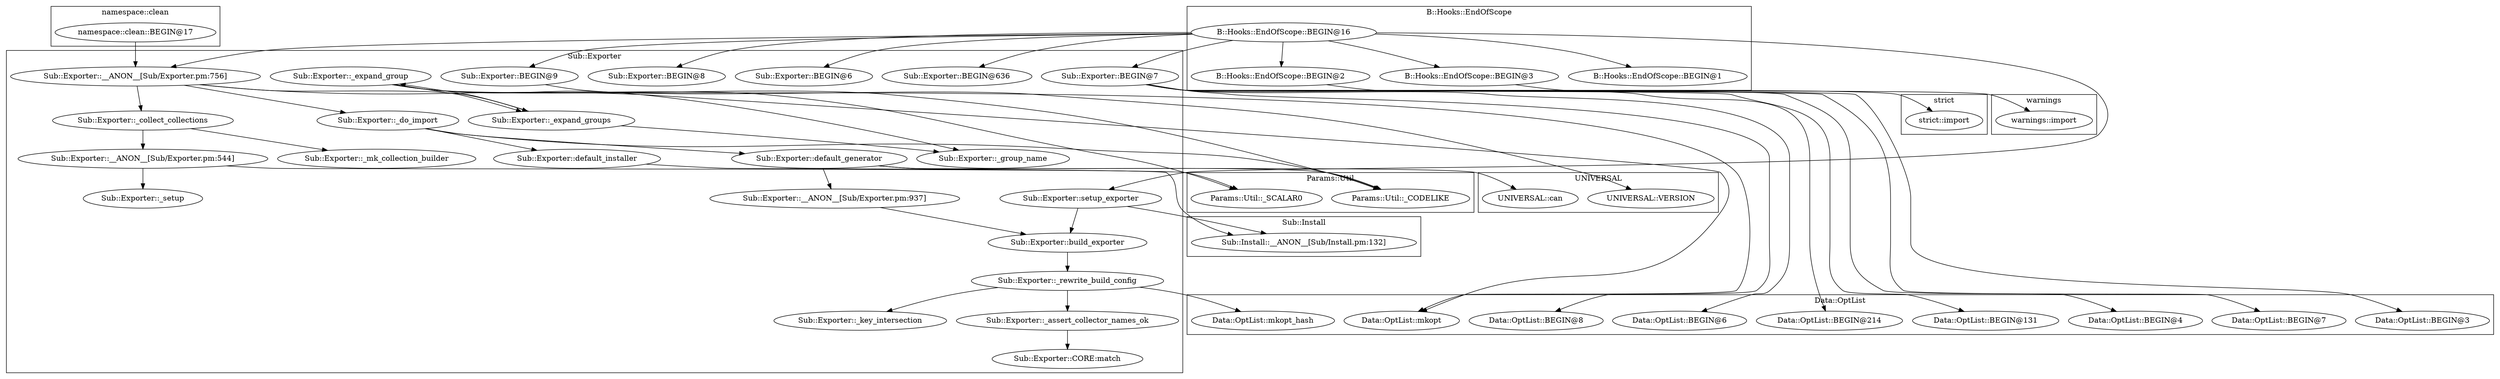 digraph {
graph [overlap=false]
subgraph cluster_Sub_Exporter {
	label="Sub::Exporter";
	"Sub::Exporter::_expand_group";
	"Sub::Exporter::__ANON__[Sub/Exporter.pm:756]";
	"Sub::Exporter::__ANON__[Sub/Exporter.pm:544]";
	"Sub::Exporter::BEGIN@6";
	"Sub::Exporter::_collect_collections";
	"Sub::Exporter::default_generator";
	"Sub::Exporter::build_exporter";
	"Sub::Exporter::BEGIN@8";
	"Sub::Exporter::_do_import";
	"Sub::Exporter::BEGIN@9";
	"Sub::Exporter::__ANON__[Sub/Exporter.pm:937]";
	"Sub::Exporter::_expand_groups";
	"Sub::Exporter::default_installer";
	"Sub::Exporter::_assert_collector_names_ok";
	"Sub::Exporter::setup_exporter";
	"Sub::Exporter::_key_intersection";
	"Sub::Exporter::CORE:match";
	"Sub::Exporter::_rewrite_build_config";
	"Sub::Exporter::_mk_collection_builder";
	"Sub::Exporter::BEGIN@7";
	"Sub::Exporter::_group_name";
	"Sub::Exporter::_setup";
	"Sub::Exporter::BEGIN@636";
}
subgraph cluster_warnings {
	label="warnings";
	"warnings::import";
}
subgraph cluster_Data_OptList {
	label="Data::OptList";
	"Data::OptList::BEGIN@214";
	"Data::OptList::mkopt_hash";
	"Data::OptList::BEGIN@131";
	"Data::OptList::mkopt";
	"Data::OptList::BEGIN@4";
	"Data::OptList::BEGIN@7";
	"Data::OptList::BEGIN@3";
	"Data::OptList::BEGIN@8";
	"Data::OptList::BEGIN@6";
}
subgraph cluster_strict {
	label="strict";
	"strict::import";
}
subgraph cluster_UNIVERSAL {
	label="UNIVERSAL";
	"UNIVERSAL::VERSION";
	"UNIVERSAL::can";
}
subgraph cluster_Params_Util {
	label="Params::Util";
	"Params::Util::_SCALAR0";
	"Params::Util::_CODELIKE";
}
subgraph cluster_B_Hooks_EndOfScope {
	label="B::Hooks::EndOfScope";
	"B::Hooks::EndOfScope::BEGIN@16";
	"B::Hooks::EndOfScope::BEGIN@2";
	"B::Hooks::EndOfScope::BEGIN@3";
	"B::Hooks::EndOfScope::BEGIN@1";
}
subgraph cluster_namespace_clean {
	label="namespace::clean";
	"namespace::clean::BEGIN@17";
}
subgraph cluster_Sub_Install {
	label="Sub::Install";
	"Sub::Install::__ANON__[Sub/Install.pm:132]";
}
"Sub::Exporter::_do_import" -> "Sub::Exporter::default_generator";
"Sub::Exporter::default_generator" -> "Sub::Exporter::__ANON__[Sub/Exporter.pm:937]";
"Sub::Exporter::_do_import" -> "Sub::Exporter::default_installer";
"Sub::Exporter::BEGIN@7" -> "Data::OptList::BEGIN@4";
"Sub::Exporter::BEGIN@7" -> "Data::OptList::BEGIN@7";
"B::Hooks::EndOfScope::BEGIN@16" -> "Sub::Exporter::setup_exporter";
"Sub::Exporter::BEGIN@7" -> "Data::OptList::BEGIN@8";
"Sub::Exporter::default_generator" -> "UNIVERSAL::can";
"Sub::Exporter::__ANON__[Sub/Exporter.pm:544]" -> "Sub::Exporter::_setup";
"B::Hooks::EndOfScope::BEGIN@16" -> "Sub::Exporter::__ANON__[Sub/Exporter.pm:756]";
"namespace::clean::BEGIN@17" -> "Sub::Exporter::__ANON__[Sub/Exporter.pm:756]";
"B::Hooks::EndOfScope::BEGIN@16" -> "Sub::Exporter::BEGIN@6";
"Sub::Exporter::BEGIN@7" -> "Data::OptList::BEGIN@3";
"B::Hooks::EndOfScope::BEGIN@16" -> "B::Hooks::EndOfScope::BEGIN@3";
"Sub::Exporter::__ANON__[Sub/Exporter.pm:937]" -> "Sub::Exporter::build_exporter";
"Sub::Exporter::setup_exporter" -> "Sub::Exporter::build_exporter";
"Sub::Exporter::BEGIN@7" -> "Data::OptList::BEGIN@6";
"B::Hooks::EndOfScope::BEGIN@16" -> "Sub::Exporter::BEGIN@9";
"B::Hooks::EndOfScope::BEGIN@3" -> "warnings::import";
"Sub::Exporter::_rewrite_build_config" -> "Sub::Exporter::_assert_collector_names_ok";
"Sub::Exporter::_expand_groups" -> "Sub::Exporter::_group_name";
"Sub::Exporter::_expand_group" -> "Sub::Exporter::_group_name";
"Sub::Exporter::BEGIN@7" -> "Data::OptList::BEGIN@214";
"Sub::Exporter::_expand_groups" -> "Sub::Exporter::_expand_group";
"B::Hooks::EndOfScope::BEGIN@16" -> "B::Hooks::EndOfScope::BEGIN@1";
"Sub::Exporter::default_generator" -> "Params::Util::_CODELIKE";
"Sub::Exporter::_expand_group" -> "Params::Util::_CODELIKE";
"Sub::Exporter::_do_import" -> "Params::Util::_CODELIKE";
"Sub::Exporter::__ANON__[Sub/Exporter.pm:756]" -> "Sub::Exporter::_collect_collections";
"B::Hooks::EndOfScope::BEGIN@16" -> "Sub::Exporter::BEGIN@8";
"Sub::Exporter::__ANON__[Sub/Exporter.pm:756]" -> "Sub::Exporter::_do_import";
"Sub::Exporter::_expand_group" -> "Sub::Exporter::_expand_groups";
"Sub::Exporter::__ANON__[Sub/Exporter.pm:756]" -> "Sub::Exporter::_expand_groups";
"Sub::Exporter::default_installer" -> "Sub::Install::__ANON__[Sub/Install.pm:132]";
"Sub::Exporter::setup_exporter" -> "Sub::Install::__ANON__[Sub/Install.pm:132]";
"Sub::Exporter::_assert_collector_names_ok" -> "Sub::Exporter::CORE:match";
"B::Hooks::EndOfScope::BEGIN@16" -> "Sub::Exporter::BEGIN@7";
"B::Hooks::EndOfScope::BEGIN@16" -> "Sub::Exporter::BEGIN@636";
"B::Hooks::EndOfScope::BEGIN@16" -> "B::Hooks::EndOfScope::BEGIN@2";
"Sub::Exporter::__ANON__[Sub/Exporter.pm:756]" -> "Data::OptList::mkopt";
"Sub::Exporter::_expand_group" -> "Data::OptList::mkopt";
"Sub::Exporter::BEGIN@7" -> "Data::OptList::BEGIN@131";
"Sub::Exporter::_collect_collections" -> "Sub::Exporter::__ANON__[Sub/Exporter.pm:544]";
"Sub::Exporter::_expand_group" -> "Params::Util::_SCALAR0";
"Sub::Exporter::__ANON__[Sub/Exporter.pm:544]" -> "Params::Util::_SCALAR0";
"Sub::Exporter::_rewrite_build_config" -> "Data::OptList::mkopt_hash";
"Sub::Exporter::_rewrite_build_config" -> "Sub::Exporter::_key_intersection";
"Sub::Exporter::build_exporter" -> "Sub::Exporter::_rewrite_build_config";
"Sub::Exporter::_collect_collections" -> "Sub::Exporter::_mk_collection_builder";
"Sub::Exporter::BEGIN@9" -> "UNIVERSAL::VERSION";
"B::Hooks::EndOfScope::BEGIN@2" -> "strict::import";
}

